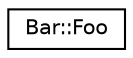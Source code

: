 digraph "Graphical Class Hierarchy"
{
 // LATEX_PDF_SIZE
  edge [fontname="Helvetica",fontsize="10",labelfontname="Helvetica",labelfontsize="10"];
  node [fontname="Helvetica",fontsize="10",shape=record];
  rankdir="LR";
  Node0 [label="Bar::Foo",height=0.2,width=0.4,color="black", fillcolor="white", style="filled",URL="$struct_bar_1_1_foo.html",tooltip=" "];
}

